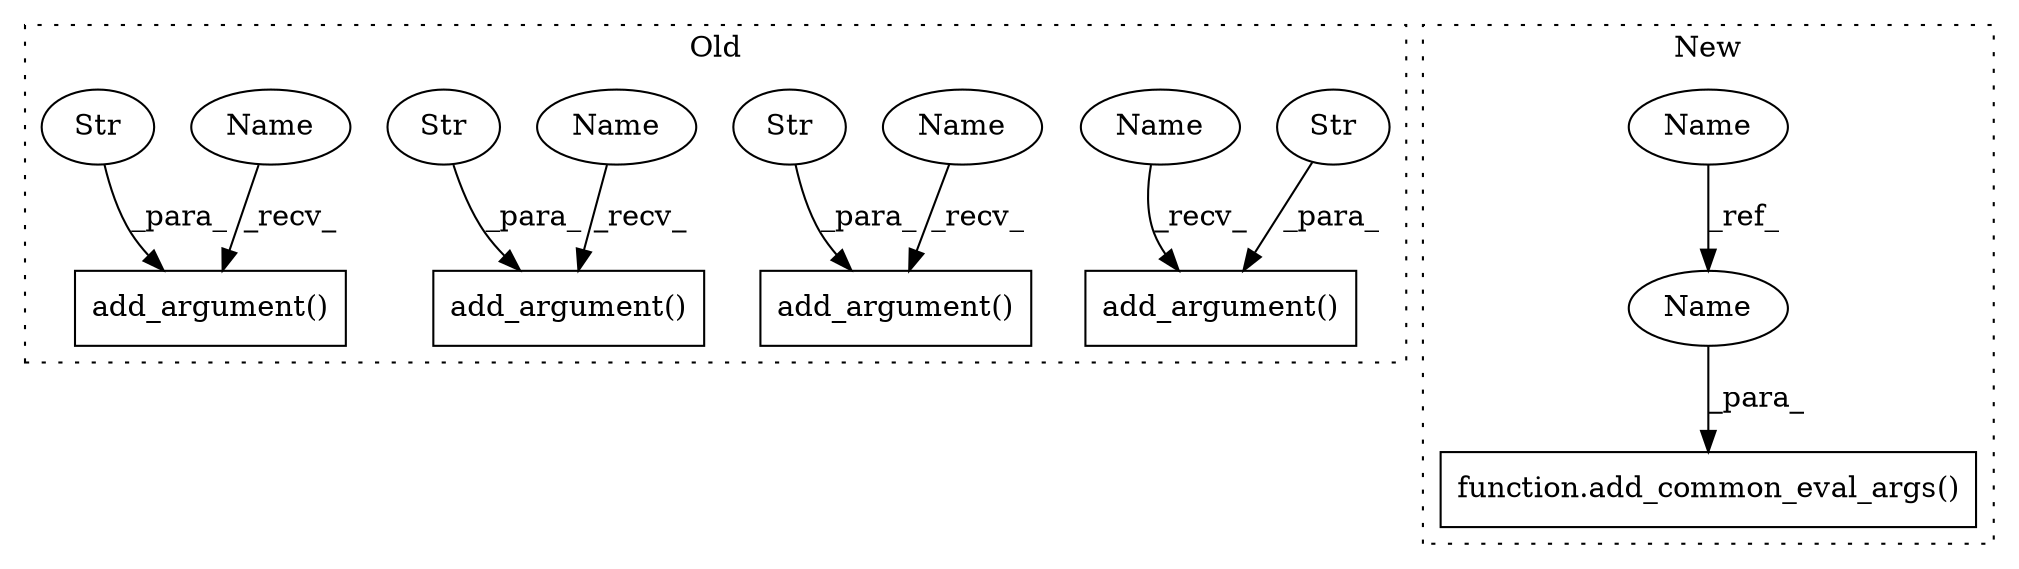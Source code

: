 digraph G {
subgraph cluster0 {
1 [label="add_argument()" a="75" s="12049,12082" l="19,103" shape="box"];
3 [label="Str" a="66" s="12068" l="14" shape="ellipse"];
5 [label="add_argument()" a="75" s="13298,13326" l="19,77" shape="box"];
6 [label="Str" a="66" s="13317" l="9" shape="ellipse"];
7 [label="add_argument()" a="75" s="11263,11290" l="19,90" shape="box"];
8 [label="Str" a="66" s="11282" l="8" shape="ellipse"];
9 [label="add_argument()" a="75" s="12602,12628" l="19,46" shape="box"];
10 [label="Str" a="66" s="12621" l="7" shape="ellipse"];
12 [label="Name" a="87" s="11263" l="5" shape="ellipse"];
13 [label="Name" a="87" s="12049" l="5" shape="ellipse"];
14 [label="Name" a="87" s="13298" l="5" shape="ellipse"];
15 [label="Name" a="87" s="12602" l="5" shape="ellipse"];
label = "Old";
style="dotted";
}
subgraph cluster1 {
2 [label="function.add_common_eval_args()" a="75" s="12536,12562" l="21,1" shape="box"];
4 [label="Name" a="87" s="12484" l="5" shape="ellipse"];
11 [label="Name" a="87" s="12557" l="5" shape="ellipse"];
label = "New";
style="dotted";
}
3 -> 1 [label="_para_"];
4 -> 11 [label="_ref_"];
6 -> 5 [label="_para_"];
8 -> 7 [label="_para_"];
10 -> 9 [label="_para_"];
11 -> 2 [label="_para_"];
12 -> 7 [label="_recv_"];
13 -> 1 [label="_recv_"];
14 -> 5 [label="_recv_"];
15 -> 9 [label="_recv_"];
}